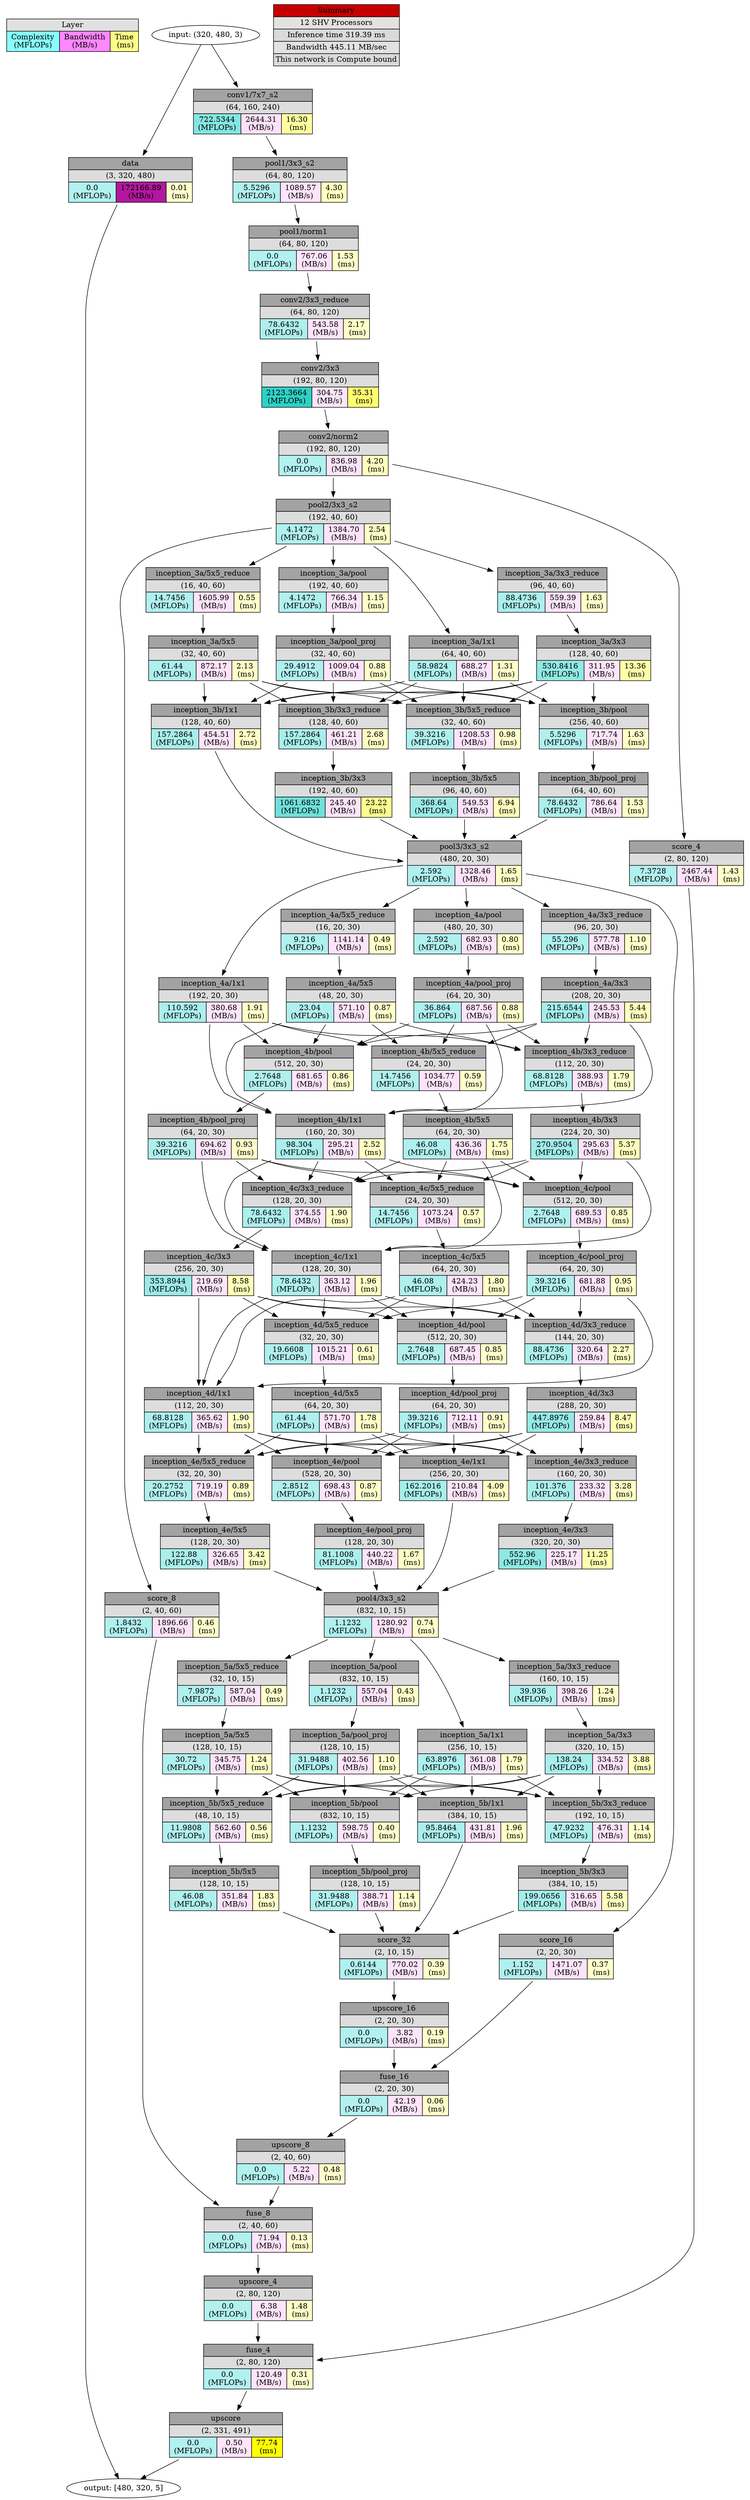 digraph output {
	Legend [label=<<TABLE BORDER="0" CELLBORDER="1" CELLSPACING="0" CELLPADDING="3">
<TR><TD  BGCOLOR = "#E0E0E0" COLSPAN="3">Layer</TD></TR>
<TR><TD BGCOLOR = "#88FFFF"> Complexity <br/> (MFLOPs) </TD>
<TD BGCOLOR = "#FF88FF"> Bandwidth <br/> (MB/s) </TD>
<TD BGCOLOR = "#FFFF88"> Time <br/> (ms)</TD></TR>
</TABLE>>
 shape=plaintext]
	Input [label="input: (320, 480, 3)"]
	data [label=<
<TABLE BORDER="0" CELLBORDER="1" CELLSPACING="0" CELLPADDING="3">
<TR>
    <TD  BGCOLOR = "#A3A3A3" COLSPAN="3">data</TD>
</TR>
<TR>
    <TD  BGCOLOR = "#DDDDDD" COLSPAN="3">(3, 320, 480)</TD>
</TR>
<TR>
    <TD BGCOLOR = "#B1F1EF"> 0.0 <br/> (MFLOPs) </TD>
    <TD BGCOLOR = "#B2189E"> 172166.89 <br/> (MB/s) </TD>
    <TD BGCOLOR = "#FFFFCB"> 0.01 <br/> (ms)</TD>
</TR>
</TABLE>>
 shape=plaintext]
	Input -> data
	"conv1/7x7_s2" [label=<
<TABLE BORDER="0" CELLBORDER="1" CELLSPACING="0" CELLPADDING="3">
<TR>
    <TD  BGCOLOR = "#A3A3A3" COLSPAN="3">conv1/7x7_s2</TD>
</TR>
<TR>
    <TD  BGCOLOR = "#DDDDDD" COLSPAN="3">(64, 160, 240)</TD>
</TR>
<TR>
    <TD BGCOLOR = "#84E6E1"> 722.5344 <br/> (MFLOPs) </TD>
    <TD BGCOLOR = "#FDE1FA"> 2644.31 <br/> (MB/s) </TD>
    <TD BGCOLOR = "#FFFFA1"> 16.30 <br/> (ms)</TD>
</TR>
</TABLE>>
 shape=plaintext]
	Input -> "conv1/7x7_s2"
	"pool1/3x3_s2" [label=<
<TABLE BORDER="0" CELLBORDER="1" CELLSPACING="0" CELLPADDING="3">
<TR>
    <TD  BGCOLOR = "#A3A3A3" COLSPAN="3">pool1/3x3_s2</TD>
</TR>
<TR>
    <TD  BGCOLOR = "#DDDDDD" COLSPAN="3">(64, 80, 120)</TD>
</TR>
<TR>
    <TD BGCOLOR = "#B0F0EE"> 5.5296 <br/> (MFLOPs) </TD>
    <TD BGCOLOR = "#FEE3FB"> 1089.57 <br/> (MB/s) </TD>
    <TD BGCOLOR = "#FFFFC0"> 4.30 <br/> (ms)</TD>
</TR>
</TABLE>>
 shape=plaintext]
	"conv1/7x7_s2" -> "pool1/3x3_s2"
	"pool1/norm1" [label=<
<TABLE BORDER="0" CELLBORDER="1" CELLSPACING="0" CELLPADDING="3">
<TR>
    <TD  BGCOLOR = "#A3A3A3" COLSPAN="3">pool1/norm1</TD>
</TR>
<TR>
    <TD  BGCOLOR = "#DDDDDD" COLSPAN="3">(64, 80, 120)</TD>
</TR>
<TR>
    <TD BGCOLOR = "#B1F1EF"> 0.0 <br/> (MFLOPs) </TD>
    <TD BGCOLOR = "#FEE4FB"> 767.06 <br/> (MB/s) </TD>
    <TD BGCOLOR = "#FFFFC7"> 1.53 <br/> (ms)</TD>
</TR>
</TABLE>>
 shape=plaintext]
	"pool1/3x3_s2" -> "pool1/norm1"
	"conv2/3x3_reduce" [label=<
<TABLE BORDER="0" CELLBORDER="1" CELLSPACING="0" CELLPADDING="3">
<TR>
    <TD  BGCOLOR = "#A3A3A3" COLSPAN="3">conv2/3x3_reduce</TD>
</TR>
<TR>
    <TD  BGCOLOR = "#DDDDDD" COLSPAN="3">(64, 80, 120)</TD>
</TR>
<TR>
    <TD BGCOLOR = "#ACEFED"> 78.6432 <br/> (MFLOPs) </TD>
    <TD BGCOLOR = "#FEE4FB"> 543.58 <br/> (MB/s) </TD>
    <TD BGCOLOR = "#FFFFC6"> 2.17 <br/> (ms)</TD>
</TR>
</TABLE>>
 shape=plaintext]
	"pool1/norm1" -> "conv2/3x3_reduce"
	"conv2/3x3" [label=<
<TABLE BORDER="0" CELLBORDER="1" CELLSPACING="0" CELLPADDING="3">
<TR>
    <TD  BGCOLOR = "#A3A3A3" COLSPAN="3">conv2/3x3</TD>
</TR>
<TR>
    <TD  BGCOLOR = "#DDDDDD" COLSPAN="3">(192, 80, 120)</TD>
</TR>
<TR>
    <TD BGCOLOR = "#2ED1C6"> 2123.3664 <br/> (MFLOPs) </TD>
    <TD BGCOLOR = "#FEE4FB"> 304.75 <br/> (MB/s) </TD>
    <TD BGCOLOR = "#FFFF6F"> 35.31 <br/> (ms)</TD>
</TR>
</TABLE>>
 shape=plaintext]
	"conv2/3x3_reduce" -> "conv2/3x3"
	"conv2/norm2" [label=<
<TABLE BORDER="0" CELLBORDER="1" CELLSPACING="0" CELLPADDING="3">
<TR>
    <TD  BGCOLOR = "#A3A3A3" COLSPAN="3">conv2/norm2</TD>
</TR>
<TR>
    <TD  BGCOLOR = "#DDDDDD" COLSPAN="3">(192, 80, 120)</TD>
</TR>
<TR>
    <TD BGCOLOR = "#B1F1EF"> 0.0 <br/> (MFLOPs) </TD>
    <TD BGCOLOR = "#FEE4FB"> 836.98 <br/> (MB/s) </TD>
    <TD BGCOLOR = "#FFFFC0"> 4.20 <br/> (ms)</TD>
</TR>
</TABLE>>
 shape=plaintext]
	"conv2/3x3" -> "conv2/norm2"
	"pool2/3x3_s2" [label=<
<TABLE BORDER="0" CELLBORDER="1" CELLSPACING="0" CELLPADDING="3">
<TR>
    <TD  BGCOLOR = "#A3A3A3" COLSPAN="3">pool2/3x3_s2</TD>
</TR>
<TR>
    <TD  BGCOLOR = "#DDDDDD" COLSPAN="3">(192, 40, 60)</TD>
</TR>
<TR>
    <TD BGCOLOR = "#B0F0EE"> 4.1472 <br/> (MFLOPs) </TD>
    <TD BGCOLOR = "#FEE3FB"> 1384.70 <br/> (MB/s) </TD>
    <TD BGCOLOR = "#FFFFC5"> 2.54 <br/> (ms)</TD>
</TR>
</TABLE>>
 shape=plaintext]
	"conv2/norm2" -> "pool2/3x3_s2"
	"inception_3a/1x1" [label=<
<TABLE BORDER="0" CELLBORDER="1" CELLSPACING="0" CELLPADDING="3">
<TR>
    <TD  BGCOLOR = "#A3A3A3" COLSPAN="3">inception_3a/1x1</TD>
</TR>
<TR>
    <TD  BGCOLOR = "#DDDDDD" COLSPAN="3">(64, 40, 60)</TD>
</TR>
<TR>
    <TD BGCOLOR = "#ADF0ED"> 58.9824 <br/> (MFLOPs) </TD>
    <TD BGCOLOR = "#FEE4FB"> 688.27 <br/> (MB/s) </TD>
    <TD BGCOLOR = "#FFFFC8"> 1.31 <br/> (ms)</TD>
</TR>
</TABLE>>
 shape=plaintext]
	"pool2/3x3_s2" -> "inception_3a/1x1"
	"inception_3a/3x3_reduce" [label=<
<TABLE BORDER="0" CELLBORDER="1" CELLSPACING="0" CELLPADDING="3">
<TR>
    <TD  BGCOLOR = "#A3A3A3" COLSPAN="3">inception_3a/3x3_reduce</TD>
</TR>
<TR>
    <TD  BGCOLOR = "#DDDDDD" COLSPAN="3">(96, 40, 60)</TD>
</TR>
<TR>
    <TD BGCOLOR = "#ABEFED"> 88.4736 <br/> (MFLOPs) </TD>
    <TD BGCOLOR = "#FEE4FB"> 559.39 <br/> (MB/s) </TD>
    <TD BGCOLOR = "#FFFFC7"> 1.63 <br/> (ms)</TD>
</TR>
</TABLE>>
 shape=plaintext]
	"pool2/3x3_s2" -> "inception_3a/3x3_reduce"
	"inception_3a/3x3" [label=<
<TABLE BORDER="0" CELLBORDER="1" CELLSPACING="0" CELLPADDING="3">
<TR>
    <TD  BGCOLOR = "#A3A3A3" COLSPAN="3">inception_3a/3x3</TD>
</TR>
<TR>
    <TD  BGCOLOR = "#DDDDDD" COLSPAN="3">(128, 40, 60)</TD>
</TR>
<TR>
    <TD BGCOLOR = "#90E9E4"> 530.8416 <br/> (MFLOPs) </TD>
    <TD BGCOLOR = "#FEE4FB"> 311.95 <br/> (MB/s) </TD>
    <TD BGCOLOR = "#FFFFA8"> 13.36 <br/> (ms)</TD>
</TR>
</TABLE>>
 shape=plaintext]
	"inception_3a/3x3_reduce" -> "inception_3a/3x3"
	"inception_3a/5x5_reduce" [label=<
<TABLE BORDER="0" CELLBORDER="1" CELLSPACING="0" CELLPADDING="3">
<TR>
    <TD  BGCOLOR = "#A3A3A3" COLSPAN="3">inception_3a/5x5_reduce</TD>
</TR>
<TR>
    <TD  BGCOLOR = "#DDDDDD" COLSPAN="3">(16, 40, 60)</TD>
</TR>
<TR>
    <TD BGCOLOR = "#B0F0EE"> 14.7456 <br/> (MFLOPs) </TD>
    <TD BGCOLOR = "#FEE3FB"> 1605.99 <br/> (MB/s) </TD>
    <TD BGCOLOR = "#FFFFCA"> 0.55 <br/> (ms)</TD>
</TR>
</TABLE>>
 shape=plaintext]
	"pool2/3x3_s2" -> "inception_3a/5x5_reduce"
	"inception_3a/5x5" [label=<
<TABLE BORDER="0" CELLBORDER="1" CELLSPACING="0" CELLPADDING="3">
<TR>
    <TD  BGCOLOR = "#A3A3A3" COLSPAN="3">inception_3a/5x5</TD>
</TR>
<TR>
    <TD  BGCOLOR = "#DDDDDD" COLSPAN="3">(32, 40, 60)</TD>
</TR>
<TR>
    <TD BGCOLOR = "#ADF0ED"> 61.44 <br/> (MFLOPs) </TD>
    <TD BGCOLOR = "#FEE3FB"> 872.17 <br/> (MB/s) </TD>
    <TD BGCOLOR = "#FFFFC6"> 2.13 <br/> (ms)</TD>
</TR>
</TABLE>>
 shape=plaintext]
	"inception_3a/5x5_reduce" -> "inception_3a/5x5"
	"inception_3a/pool" [label=<
<TABLE BORDER="0" CELLBORDER="1" CELLSPACING="0" CELLPADDING="3">
<TR>
    <TD  BGCOLOR = "#A3A3A3" COLSPAN="3">inception_3a/pool</TD>
</TR>
<TR>
    <TD  BGCOLOR = "#DDDDDD" COLSPAN="3">(192, 40, 60)</TD>
</TR>
<TR>
    <TD BGCOLOR = "#B0F0EE"> 4.1472 <br/> (MFLOPs) </TD>
    <TD BGCOLOR = "#FEE4FB"> 766.34 <br/> (MB/s) </TD>
    <TD BGCOLOR = "#FFFFC8"> 1.15 <br/> (ms)</TD>
</TR>
</TABLE>>
 shape=plaintext]
	"pool2/3x3_s2" -> "inception_3a/pool"
	"inception_3a/pool_proj" [label=<
<TABLE BORDER="0" CELLBORDER="1" CELLSPACING="0" CELLPADDING="3">
<TR>
    <TD  BGCOLOR = "#A3A3A3" COLSPAN="3">inception_3a/pool_proj</TD>
</TR>
<TR>
    <TD  BGCOLOR = "#DDDDDD" COLSPAN="3">(32, 40, 60)</TD>
</TR>
<TR>
    <TD BGCOLOR = "#AFF0EE"> 29.4912 <br/> (MFLOPs) </TD>
    <TD BGCOLOR = "#FEE3FB"> 1009.04 <br/> (MB/s) </TD>
    <TD BGCOLOR = "#FFFFC9"> 0.88 <br/> (ms)</TD>
</TR>
</TABLE>>
 shape=plaintext]
	"inception_3a/pool" -> "inception_3a/pool_proj"
	"inception_3b/1x1" [label=<
<TABLE BORDER="0" CELLBORDER="1" CELLSPACING="0" CELLPADDING="3">
<TR>
    <TD  BGCOLOR = "#A3A3A3" COLSPAN="3">inception_3b/1x1</TD>
</TR>
<TR>
    <TD  BGCOLOR = "#DDDDDD" COLSPAN="3">(128, 40, 60)</TD>
</TR>
<TR>
    <TD BGCOLOR = "#A7EEEB"> 157.2864 <br/> (MFLOPs) </TD>
    <TD BGCOLOR = "#FEE4FB"> 454.51 <br/> (MB/s) </TD>
    <TD BGCOLOR = "#FFFFC4"> 2.72 <br/> (ms)</TD>
</TR>
</TABLE>>
 shape=plaintext]
	"inception_3a/1x1" -> "inception_3b/1x1"
	"inception_3a/3x3" -> "inception_3b/1x1"
	"inception_3a/5x5" -> "inception_3b/1x1"
	"inception_3a/pool_proj" -> "inception_3b/1x1"
	"inception_3b/3x3_reduce" [label=<
<TABLE BORDER="0" CELLBORDER="1" CELLSPACING="0" CELLPADDING="3">
<TR>
    <TD  BGCOLOR = "#A3A3A3" COLSPAN="3">inception_3b/3x3_reduce</TD>
</TR>
<TR>
    <TD  BGCOLOR = "#DDDDDD" COLSPAN="3">(128, 40, 60)</TD>
</TR>
<TR>
    <TD BGCOLOR = "#A7EEEB"> 157.2864 <br/> (MFLOPs) </TD>
    <TD BGCOLOR = "#FEE4FB"> 461.21 <br/> (MB/s) </TD>
    <TD BGCOLOR = "#FFFFC4"> 2.68 <br/> (ms)</TD>
</TR>
</TABLE>>
 shape=plaintext]
	"inception_3a/1x1" -> "inception_3b/3x3_reduce"
	"inception_3a/3x3" -> "inception_3b/3x3_reduce"
	"inception_3a/5x5" -> "inception_3b/3x3_reduce"
	"inception_3a/pool_proj" -> "inception_3b/3x3_reduce"
	"inception_3b/3x3" [label=<
<TABLE BORDER="0" CELLBORDER="1" CELLSPACING="0" CELLPADDING="3">
<TR>
    <TD  BGCOLOR = "#A3A3A3" COLSPAN="3">inception_3b/3x3</TD>
</TR>
<TR>
    <TD  BGCOLOR = "#DDDDDD" COLSPAN="3">(192, 40, 60)</TD>
</TR>
<TR>
    <TD BGCOLOR = "#6FE1DA"> 1061.6832 <br/> (MFLOPs) </TD>
    <TD BGCOLOR = "#FEE4FB"> 245.40 <br/> (MB/s) </TD>
    <TD BGCOLOR = "#FFFF8F"> 23.22 <br/> (ms)</TD>
</TR>
</TABLE>>
 shape=plaintext]
	"inception_3b/3x3_reduce" -> "inception_3b/3x3"
	"inception_3b/5x5_reduce" [label=<
<TABLE BORDER="0" CELLBORDER="1" CELLSPACING="0" CELLPADDING="3">
<TR>
    <TD  BGCOLOR = "#A3A3A3" COLSPAN="3">inception_3b/5x5_reduce</TD>
</TR>
<TR>
    <TD  BGCOLOR = "#DDDDDD" COLSPAN="3">(32, 40, 60)</TD>
</TR>
<TR>
    <TD BGCOLOR = "#AEF0EE"> 39.3216 <br/> (MFLOPs) </TD>
    <TD BGCOLOR = "#FEE3FB"> 1208.53 <br/> (MB/s) </TD>
    <TD BGCOLOR = "#FFFFC9"> 0.98 <br/> (ms)</TD>
</TR>
</TABLE>>
 shape=plaintext]
	"inception_3a/1x1" -> "inception_3b/5x5_reduce"
	"inception_3a/3x3" -> "inception_3b/5x5_reduce"
	"inception_3a/5x5" -> "inception_3b/5x5_reduce"
	"inception_3a/pool_proj" -> "inception_3b/5x5_reduce"
	"inception_3b/5x5" [label=<
<TABLE BORDER="0" CELLBORDER="1" CELLSPACING="0" CELLPADDING="3">
<TR>
    <TD  BGCOLOR = "#A3A3A3" COLSPAN="3">inception_3b/5x5</TD>
</TR>
<TR>
    <TD  BGCOLOR = "#DDDDDD" COLSPAN="3">(96, 40, 60)</TD>
</TR>
<TR>
    <TD BGCOLOR = "#9AEBE7"> 368.64 <br/> (MFLOPs) </TD>
    <TD BGCOLOR = "#FEE4FB"> 549.53 <br/> (MB/s) </TD>
    <TD BGCOLOR = "#FFFFB9"> 6.94 <br/> (ms)</TD>
</TR>
</TABLE>>
 shape=plaintext]
	"inception_3b/5x5_reduce" -> "inception_3b/5x5"
	"inception_3b/pool" [label=<
<TABLE BORDER="0" CELLBORDER="1" CELLSPACING="0" CELLPADDING="3">
<TR>
    <TD  BGCOLOR = "#A3A3A3" COLSPAN="3">inception_3b/pool</TD>
</TR>
<TR>
    <TD  BGCOLOR = "#DDDDDD" COLSPAN="3">(256, 40, 60)</TD>
</TR>
<TR>
    <TD BGCOLOR = "#B0F0EE"> 5.5296 <br/> (MFLOPs) </TD>
    <TD BGCOLOR = "#FEE4FB"> 717.74 <br/> (MB/s) </TD>
    <TD BGCOLOR = "#FFFFC7"> 1.63 <br/> (ms)</TD>
</TR>
</TABLE>>
 shape=plaintext]
	"inception_3a/1x1" -> "inception_3b/pool"
	"inception_3a/3x3" -> "inception_3b/pool"
	"inception_3a/5x5" -> "inception_3b/pool"
	"inception_3a/pool_proj" -> "inception_3b/pool"
	"inception_3b/pool_proj" [label=<
<TABLE BORDER="0" CELLBORDER="1" CELLSPACING="0" CELLPADDING="3">
<TR>
    <TD  BGCOLOR = "#A3A3A3" COLSPAN="3">inception_3b/pool_proj</TD>
</TR>
<TR>
    <TD  BGCOLOR = "#DDDDDD" COLSPAN="3">(64, 40, 60)</TD>
</TR>
<TR>
    <TD BGCOLOR = "#ACEFED"> 78.6432 <br/> (MFLOPs) </TD>
    <TD BGCOLOR = "#FEE4FB"> 786.64 <br/> (MB/s) </TD>
    <TD BGCOLOR = "#FFFFC7"> 1.53 <br/> (ms)</TD>
</TR>
</TABLE>>
 shape=plaintext]
	"inception_3b/pool" -> "inception_3b/pool_proj"
	"pool3/3x3_s2" [label=<
<TABLE BORDER="0" CELLBORDER="1" CELLSPACING="0" CELLPADDING="3">
<TR>
    <TD  BGCOLOR = "#A3A3A3" COLSPAN="3">pool3/3x3_s2</TD>
</TR>
<TR>
    <TD  BGCOLOR = "#DDDDDD" COLSPAN="3">(480, 20, 30)</TD>
</TR>
<TR>
    <TD BGCOLOR = "#B0F0EE"> 2.592 <br/> (MFLOPs) </TD>
    <TD BGCOLOR = "#FEE3FB"> 1328.46 <br/> (MB/s) </TD>
    <TD BGCOLOR = "#FFFFC7"> 1.65 <br/> (ms)</TD>
</TR>
</TABLE>>
 shape=plaintext]
	"inception_3b/1x1" -> "pool3/3x3_s2"
	"inception_3b/3x3" -> "pool3/3x3_s2"
	"inception_3b/5x5" -> "pool3/3x3_s2"
	"inception_3b/pool_proj" -> "pool3/3x3_s2"
	"inception_4a/1x1" [label=<
<TABLE BORDER="0" CELLBORDER="1" CELLSPACING="0" CELLPADDING="3">
<TR>
    <TD  BGCOLOR = "#A3A3A3" COLSPAN="3">inception_4a/1x1</TD>
</TR>
<TR>
    <TD  BGCOLOR = "#DDDDDD" COLSPAN="3">(192, 20, 30)</TD>
</TR>
<TR>
    <TD BGCOLOR = "#AAEFEC"> 110.592 <br/> (MFLOPs) </TD>
    <TD BGCOLOR = "#FEE4FB"> 380.68 <br/> (MB/s) </TD>
    <TD BGCOLOR = "#FFFFC7"> 1.91 <br/> (ms)</TD>
</TR>
</TABLE>>
 shape=plaintext]
	"pool3/3x3_s2" -> "inception_4a/1x1"
	"inception_4a/3x3_reduce" [label=<
<TABLE BORDER="0" CELLBORDER="1" CELLSPACING="0" CELLPADDING="3">
<TR>
    <TD  BGCOLOR = "#A3A3A3" COLSPAN="3">inception_4a/3x3_reduce</TD>
</TR>
<TR>
    <TD  BGCOLOR = "#DDDDDD" COLSPAN="3">(96, 20, 30)</TD>
</TR>
<TR>
    <TD BGCOLOR = "#ADF0ED"> 55.296 <br/> (MFLOPs) </TD>
    <TD BGCOLOR = "#FEE4FB"> 577.78 <br/> (MB/s) </TD>
    <TD BGCOLOR = "#FFFFC9"> 1.10 <br/> (ms)</TD>
</TR>
</TABLE>>
 shape=plaintext]
	"pool3/3x3_s2" -> "inception_4a/3x3_reduce"
	"inception_4a/3x3" [label=<
<TABLE BORDER="0" CELLBORDER="1" CELLSPACING="0" CELLPADDING="3">
<TR>
    <TD  BGCOLOR = "#A3A3A3" COLSPAN="3">inception_4a/3x3</TD>
</TR>
<TR>
    <TD  BGCOLOR = "#DDDDDD" COLSPAN="3">(208, 20, 30)</TD>
</TR>
<TR>
    <TD BGCOLOR = "#A3EDEA"> 215.6544 <br/> (MFLOPs) </TD>
    <TD BGCOLOR = "#FEE4FB"> 245.53 <br/> (MB/s) </TD>
    <TD BGCOLOR = "#FFFFBD"> 5.44 <br/> (ms)</TD>
</TR>
</TABLE>>
 shape=plaintext]
	"inception_4a/3x3_reduce" -> "inception_4a/3x3"
	"inception_4a/5x5_reduce" [label=<
<TABLE BORDER="0" CELLBORDER="1" CELLSPACING="0" CELLPADDING="3">
<TR>
    <TD  BGCOLOR = "#A3A3A3" COLSPAN="3">inception_4a/5x5_reduce</TD>
</TR>
<TR>
    <TD  BGCOLOR = "#DDDDDD" COLSPAN="3">(16, 20, 30)</TD>
</TR>
<TR>
    <TD BGCOLOR = "#B0F0EE"> 9.216 <br/> (MFLOPs) </TD>
    <TD BGCOLOR = "#FEE3FB"> 1141.14 <br/> (MB/s) </TD>
    <TD BGCOLOR = "#FFFFCA"> 0.49 <br/> (ms)</TD>
</TR>
</TABLE>>
 shape=plaintext]
	"pool3/3x3_s2" -> "inception_4a/5x5_reduce"
	"inception_4a/5x5" [label=<
<TABLE BORDER="0" CELLBORDER="1" CELLSPACING="0" CELLPADDING="3">
<TR>
    <TD  BGCOLOR = "#A3A3A3" COLSPAN="3">inception_4a/5x5</TD>
</TR>
<TR>
    <TD  BGCOLOR = "#DDDDDD" COLSPAN="3">(48, 20, 30)</TD>
</TR>
<TR>
    <TD BGCOLOR = "#AFF0EE"> 23.04 <br/> (MFLOPs) </TD>
    <TD BGCOLOR = "#FEE4FB"> 571.10 <br/> (MB/s) </TD>
    <TD BGCOLOR = "#FFFFC9"> 0.87 <br/> (ms)</TD>
</TR>
</TABLE>>
 shape=plaintext]
	"inception_4a/5x5_reduce" -> "inception_4a/5x5"
	"inception_4a/pool" [label=<
<TABLE BORDER="0" CELLBORDER="1" CELLSPACING="0" CELLPADDING="3">
<TR>
    <TD  BGCOLOR = "#A3A3A3" COLSPAN="3">inception_4a/pool</TD>
</TR>
<TR>
    <TD  BGCOLOR = "#DDDDDD" COLSPAN="3">(480, 20, 30)</TD>
</TR>
<TR>
    <TD BGCOLOR = "#B0F0EE"> 2.592 <br/> (MFLOPs) </TD>
    <TD BGCOLOR = "#FEE4FB"> 682.93 <br/> (MB/s) </TD>
    <TD BGCOLOR = "#FFFFC9"> 0.80 <br/> (ms)</TD>
</TR>
</TABLE>>
 shape=plaintext]
	"pool3/3x3_s2" -> "inception_4a/pool"
	"inception_4a/pool_proj" [label=<
<TABLE BORDER="0" CELLBORDER="1" CELLSPACING="0" CELLPADDING="3">
<TR>
    <TD  BGCOLOR = "#A3A3A3" COLSPAN="3">inception_4a/pool_proj</TD>
</TR>
<TR>
    <TD  BGCOLOR = "#DDDDDD" COLSPAN="3">(64, 20, 30)</TD>
</TR>
<TR>
    <TD BGCOLOR = "#AEF0EE"> 36.864 <br/> (MFLOPs) </TD>
    <TD BGCOLOR = "#FEE4FB"> 687.56 <br/> (MB/s) </TD>
    <TD BGCOLOR = "#FFFFC9"> 0.88 <br/> (ms)</TD>
</TR>
</TABLE>>
 shape=plaintext]
	"inception_4a/pool" -> "inception_4a/pool_proj"
	"inception_4b/1x1" [label=<
<TABLE BORDER="0" CELLBORDER="1" CELLSPACING="0" CELLPADDING="3">
<TR>
    <TD  BGCOLOR = "#A3A3A3" COLSPAN="3">inception_4b/1x1</TD>
</TR>
<TR>
    <TD  BGCOLOR = "#DDDDDD" COLSPAN="3">(160, 20, 30)</TD>
</TR>
<TR>
    <TD BGCOLOR = "#AAEFED"> 98.304 <br/> (MFLOPs) </TD>
    <TD BGCOLOR = "#FEE4FB"> 295.21 <br/> (MB/s) </TD>
    <TD BGCOLOR = "#FFFFC5"> 2.52 <br/> (ms)</TD>
</TR>
</TABLE>>
 shape=plaintext]
	"inception_4a/1x1" -> "inception_4b/1x1"
	"inception_4a/3x3" -> "inception_4b/1x1"
	"inception_4a/5x5" -> "inception_4b/1x1"
	"inception_4a/pool_proj" -> "inception_4b/1x1"
	"inception_4b/3x3_reduce" [label=<
<TABLE BORDER="0" CELLBORDER="1" CELLSPACING="0" CELLPADDING="3">
<TR>
    <TD  BGCOLOR = "#A3A3A3" COLSPAN="3">inception_4b/3x3_reduce</TD>
</TR>
<TR>
    <TD  BGCOLOR = "#DDDDDD" COLSPAN="3">(112, 20, 30)</TD>
</TR>
<TR>
    <TD BGCOLOR = "#ACEFED"> 68.8128 <br/> (MFLOPs) </TD>
    <TD BGCOLOR = "#FEE4FB"> 388.93 <br/> (MB/s) </TD>
    <TD BGCOLOR = "#FFFFC7"> 1.79 <br/> (ms)</TD>
</TR>
</TABLE>>
 shape=plaintext]
	"inception_4a/1x1" -> "inception_4b/3x3_reduce"
	"inception_4a/3x3" -> "inception_4b/3x3_reduce"
	"inception_4a/5x5" -> "inception_4b/3x3_reduce"
	"inception_4a/pool_proj" -> "inception_4b/3x3_reduce"
	"inception_4b/3x3" [label=<
<TABLE BORDER="0" CELLBORDER="1" CELLSPACING="0" CELLPADDING="3">
<TR>
    <TD  BGCOLOR = "#A3A3A3" COLSPAN="3">inception_4b/3x3</TD>
</TR>
<TR>
    <TD  BGCOLOR = "#DDDDDD" COLSPAN="3">(224, 20, 30)</TD>
</TR>
<TR>
    <TD BGCOLOR = "#A0ECE9"> 270.9504 <br/> (MFLOPs) </TD>
    <TD BGCOLOR = "#FEE4FB"> 295.63 <br/> (MB/s) </TD>
    <TD BGCOLOR = "#FFFFBD"> 5.37 <br/> (ms)</TD>
</TR>
</TABLE>>
 shape=plaintext]
	"inception_4b/3x3_reduce" -> "inception_4b/3x3"
	"inception_4b/5x5_reduce" [label=<
<TABLE BORDER="0" CELLBORDER="1" CELLSPACING="0" CELLPADDING="3">
<TR>
    <TD  BGCOLOR = "#A3A3A3" COLSPAN="3">inception_4b/5x5_reduce</TD>
</TR>
<TR>
    <TD  BGCOLOR = "#DDDDDD" COLSPAN="3">(24, 20, 30)</TD>
</TR>
<TR>
    <TD BGCOLOR = "#B0F0EE"> 14.7456 <br/> (MFLOPs) </TD>
    <TD BGCOLOR = "#FEE3FB"> 1034.77 <br/> (MB/s) </TD>
    <TD BGCOLOR = "#FFFFCA"> 0.59 <br/> (ms)</TD>
</TR>
</TABLE>>
 shape=plaintext]
	"inception_4a/1x1" -> "inception_4b/5x5_reduce"
	"inception_4a/3x3" -> "inception_4b/5x5_reduce"
	"inception_4a/5x5" -> "inception_4b/5x5_reduce"
	"inception_4a/pool_proj" -> "inception_4b/5x5_reduce"
	"inception_4b/5x5" [label=<
<TABLE BORDER="0" CELLBORDER="1" CELLSPACING="0" CELLPADDING="3">
<TR>
    <TD  BGCOLOR = "#A3A3A3" COLSPAN="3">inception_4b/5x5</TD>
</TR>
<TR>
    <TD  BGCOLOR = "#DDDDDD" COLSPAN="3">(64, 20, 30)</TD>
</TR>
<TR>
    <TD BGCOLOR = "#AEF0EE"> 46.08 <br/> (MFLOPs) </TD>
    <TD BGCOLOR = "#FEE4FB"> 436.36 <br/> (MB/s) </TD>
    <TD BGCOLOR = "#FFFFC7"> 1.75 <br/> (ms)</TD>
</TR>
</TABLE>>
 shape=plaintext]
	"inception_4b/5x5_reduce" -> "inception_4b/5x5"
	"inception_4b/pool" [label=<
<TABLE BORDER="0" CELLBORDER="1" CELLSPACING="0" CELLPADDING="3">
<TR>
    <TD  BGCOLOR = "#A3A3A3" COLSPAN="3">inception_4b/pool</TD>
</TR>
<TR>
    <TD  BGCOLOR = "#DDDDDD" COLSPAN="3">(512, 20, 30)</TD>
</TR>
<TR>
    <TD BGCOLOR = "#B0F0EE"> 2.7648 <br/> (MFLOPs) </TD>
    <TD BGCOLOR = "#FEE4FB"> 681.65 <br/> (MB/s) </TD>
    <TD BGCOLOR = "#FFFFC9"> 0.86 <br/> (ms)</TD>
</TR>
</TABLE>>
 shape=plaintext]
	"inception_4a/1x1" -> "inception_4b/pool"
	"inception_4a/3x3" -> "inception_4b/pool"
	"inception_4a/5x5" -> "inception_4b/pool"
	"inception_4a/pool_proj" -> "inception_4b/pool"
	"inception_4b/pool_proj" [label=<
<TABLE BORDER="0" CELLBORDER="1" CELLSPACING="0" CELLPADDING="3">
<TR>
    <TD  BGCOLOR = "#A3A3A3" COLSPAN="3">inception_4b/pool_proj</TD>
</TR>
<TR>
    <TD  BGCOLOR = "#DDDDDD" COLSPAN="3">(64, 20, 30)</TD>
</TR>
<TR>
    <TD BGCOLOR = "#AEF0EE"> 39.3216 <br/> (MFLOPs) </TD>
    <TD BGCOLOR = "#FEE4FB"> 694.62 <br/> (MB/s) </TD>
    <TD BGCOLOR = "#FFFFC9"> 0.93 <br/> (ms)</TD>
</TR>
</TABLE>>
 shape=plaintext]
	"inception_4b/pool" -> "inception_4b/pool_proj"
	"inception_4c/1x1" [label=<
<TABLE BORDER="0" CELLBORDER="1" CELLSPACING="0" CELLPADDING="3">
<TR>
    <TD  BGCOLOR = "#A3A3A3" COLSPAN="3">inception_4c/1x1</TD>
</TR>
<TR>
    <TD  BGCOLOR = "#DDDDDD" COLSPAN="3">(128, 20, 30)</TD>
</TR>
<TR>
    <TD BGCOLOR = "#ACEFED"> 78.6432 <br/> (MFLOPs) </TD>
    <TD BGCOLOR = "#FEE4FB"> 363.12 <br/> (MB/s) </TD>
    <TD BGCOLOR = "#FFFFC6"> 1.96 <br/> (ms)</TD>
</TR>
</TABLE>>
 shape=plaintext]
	"inception_4b/1x1" -> "inception_4c/1x1"
	"inception_4b/3x3" -> "inception_4c/1x1"
	"inception_4b/5x5" -> "inception_4c/1x1"
	"inception_4b/pool_proj" -> "inception_4c/1x1"
	"inception_4c/3x3_reduce" [label=<
<TABLE BORDER="0" CELLBORDER="1" CELLSPACING="0" CELLPADDING="3">
<TR>
    <TD  BGCOLOR = "#A3A3A3" COLSPAN="3">inception_4c/3x3_reduce</TD>
</TR>
<TR>
    <TD  BGCOLOR = "#DDDDDD" COLSPAN="3">(128, 20, 30)</TD>
</TR>
<TR>
    <TD BGCOLOR = "#ACEFED"> 78.6432 <br/> (MFLOPs) </TD>
    <TD BGCOLOR = "#FEE4FB"> 374.55 <br/> (MB/s) </TD>
    <TD BGCOLOR = "#FFFFC7"> 1.90 <br/> (ms)</TD>
</TR>
</TABLE>>
 shape=plaintext]
	"inception_4b/1x1" -> "inception_4c/3x3_reduce"
	"inception_4b/3x3" -> "inception_4c/3x3_reduce"
	"inception_4b/5x5" -> "inception_4c/3x3_reduce"
	"inception_4b/pool_proj" -> "inception_4c/3x3_reduce"
	"inception_4c/3x3" [label=<
<TABLE BORDER="0" CELLBORDER="1" CELLSPACING="0" CELLPADDING="3">
<TR>
    <TD  BGCOLOR = "#A3A3A3" COLSPAN="3">inception_4c/3x3</TD>
</TR>
<TR>
    <TD  BGCOLOR = "#DDDDDD" COLSPAN="3">(256, 20, 30)</TD>
</TR>
<TR>
    <TD BGCOLOR = "#9BEBE8"> 353.8944 <br/> (MFLOPs) </TD>
    <TD BGCOLOR = "#FEE4FB"> 219.69 <br/> (MB/s) </TD>
    <TD BGCOLOR = "#FFFFB5"> 8.58 <br/> (ms)</TD>
</TR>
</TABLE>>
 shape=plaintext]
	"inception_4c/3x3_reduce" -> "inception_4c/3x3"
	"inception_4c/5x5_reduce" [label=<
<TABLE BORDER="0" CELLBORDER="1" CELLSPACING="0" CELLPADDING="3">
<TR>
    <TD  BGCOLOR = "#A3A3A3" COLSPAN="3">inception_4c/5x5_reduce</TD>
</TR>
<TR>
    <TD  BGCOLOR = "#DDDDDD" COLSPAN="3">(24, 20, 30)</TD>
</TR>
<TR>
    <TD BGCOLOR = "#B0F0EE"> 14.7456 <br/> (MFLOPs) </TD>
    <TD BGCOLOR = "#FEE3FB"> 1073.24 <br/> (MB/s) </TD>
    <TD BGCOLOR = "#FFFFCA"> 0.57 <br/> (ms)</TD>
</TR>
</TABLE>>
 shape=plaintext]
	"inception_4b/1x1" -> "inception_4c/5x5_reduce"
	"inception_4b/3x3" -> "inception_4c/5x5_reduce"
	"inception_4b/5x5" -> "inception_4c/5x5_reduce"
	"inception_4b/pool_proj" -> "inception_4c/5x5_reduce"
	"inception_4c/5x5" [label=<
<TABLE BORDER="0" CELLBORDER="1" CELLSPACING="0" CELLPADDING="3">
<TR>
    <TD  BGCOLOR = "#A3A3A3" COLSPAN="3">inception_4c/5x5</TD>
</TR>
<TR>
    <TD  BGCOLOR = "#DDDDDD" COLSPAN="3">(64, 20, 30)</TD>
</TR>
<TR>
    <TD BGCOLOR = "#AEF0EE"> 46.08 <br/> (MFLOPs) </TD>
    <TD BGCOLOR = "#FEE4FB"> 424.23 <br/> (MB/s) </TD>
    <TD BGCOLOR = "#FFFFC7"> 1.80 <br/> (ms)</TD>
</TR>
</TABLE>>
 shape=plaintext]
	"inception_4c/5x5_reduce" -> "inception_4c/5x5"
	"inception_4c/pool" [label=<
<TABLE BORDER="0" CELLBORDER="1" CELLSPACING="0" CELLPADDING="3">
<TR>
    <TD  BGCOLOR = "#A3A3A3" COLSPAN="3">inception_4c/pool</TD>
</TR>
<TR>
    <TD  BGCOLOR = "#DDDDDD" COLSPAN="3">(512, 20, 30)</TD>
</TR>
<TR>
    <TD BGCOLOR = "#B0F0EE"> 2.7648 <br/> (MFLOPs) </TD>
    <TD BGCOLOR = "#FEE4FB"> 689.53 <br/> (MB/s) </TD>
    <TD BGCOLOR = "#FFFFC9"> 0.85 <br/> (ms)</TD>
</TR>
</TABLE>>
 shape=plaintext]
	"inception_4b/1x1" -> "inception_4c/pool"
	"inception_4b/3x3" -> "inception_4c/pool"
	"inception_4b/5x5" -> "inception_4c/pool"
	"inception_4b/pool_proj" -> "inception_4c/pool"
	"inception_4c/pool_proj" [label=<
<TABLE BORDER="0" CELLBORDER="1" CELLSPACING="0" CELLPADDING="3">
<TR>
    <TD  BGCOLOR = "#A3A3A3" COLSPAN="3">inception_4c/pool_proj</TD>
</TR>
<TR>
    <TD  BGCOLOR = "#DDDDDD" COLSPAN="3">(64, 20, 30)</TD>
</TR>
<TR>
    <TD BGCOLOR = "#AEF0EE"> 39.3216 <br/> (MFLOPs) </TD>
    <TD BGCOLOR = "#FEE4FB"> 681.88 <br/> (MB/s) </TD>
    <TD BGCOLOR = "#FFFFC9"> 0.95 <br/> (ms)</TD>
</TR>
</TABLE>>
 shape=plaintext]
	"inception_4c/pool" -> "inception_4c/pool_proj"
	"inception_4d/1x1" [label=<
<TABLE BORDER="0" CELLBORDER="1" CELLSPACING="0" CELLPADDING="3">
<TR>
    <TD  BGCOLOR = "#A3A3A3" COLSPAN="3">inception_4d/1x1</TD>
</TR>
<TR>
    <TD  BGCOLOR = "#DDDDDD" COLSPAN="3">(112, 20, 30)</TD>
</TR>
<TR>
    <TD BGCOLOR = "#ACEFED"> 68.8128 <br/> (MFLOPs) </TD>
    <TD BGCOLOR = "#FEE4FB"> 365.62 <br/> (MB/s) </TD>
    <TD BGCOLOR = "#FFFFC7"> 1.90 <br/> (ms)</TD>
</TR>
</TABLE>>
 shape=plaintext]
	"inception_4c/1x1" -> "inception_4d/1x1"
	"inception_4c/3x3" -> "inception_4d/1x1"
	"inception_4c/5x5" -> "inception_4d/1x1"
	"inception_4c/pool_proj" -> "inception_4d/1x1"
	"inception_4d/3x3_reduce" [label=<
<TABLE BORDER="0" CELLBORDER="1" CELLSPACING="0" CELLPADDING="3">
<TR>
    <TD  BGCOLOR = "#A3A3A3" COLSPAN="3">inception_4d/3x3_reduce</TD>
</TR>
<TR>
    <TD  BGCOLOR = "#DDDDDD" COLSPAN="3">(144, 20, 30)</TD>
</TR>
<TR>
    <TD BGCOLOR = "#ABEFED"> 88.4736 <br/> (MFLOPs) </TD>
    <TD BGCOLOR = "#FEE4FB"> 320.64 <br/> (MB/s) </TD>
    <TD BGCOLOR = "#FFFFC6"> 2.27 <br/> (ms)</TD>
</TR>
</TABLE>>
 shape=plaintext]
	"inception_4c/1x1" -> "inception_4d/3x3_reduce"
	"inception_4c/3x3" -> "inception_4d/3x3_reduce"
	"inception_4c/5x5" -> "inception_4d/3x3_reduce"
	"inception_4c/pool_proj" -> "inception_4d/3x3_reduce"
	"inception_4d/3x3" [label=<
<TABLE BORDER="0" CELLBORDER="1" CELLSPACING="0" CELLPADDING="3">
<TR>
    <TD  BGCOLOR = "#A3A3A3" COLSPAN="3">inception_4d/3x3</TD>
</TR>
<TR>
    <TD  BGCOLOR = "#DDDDDD" COLSPAN="3">(288, 20, 30)</TD>
</TR>
<TR>
    <TD BGCOLOR = "#95EAE6"> 447.8976 <br/> (MFLOPs) </TD>
    <TD BGCOLOR = "#FEE4FB"> 259.84 <br/> (MB/s) </TD>
    <TD BGCOLOR = "#FFFFB5"> 8.47 <br/> (ms)</TD>
</TR>
</TABLE>>
 shape=plaintext]
	"inception_4d/3x3_reduce" -> "inception_4d/3x3"
	"inception_4d/5x5_reduce" [label=<
<TABLE BORDER="0" CELLBORDER="1" CELLSPACING="0" CELLPADDING="3">
<TR>
    <TD  BGCOLOR = "#A3A3A3" COLSPAN="3">inception_4d/5x5_reduce</TD>
</TR>
<TR>
    <TD  BGCOLOR = "#DDDDDD" COLSPAN="3">(32, 20, 30)</TD>
</TR>
<TR>
    <TD BGCOLOR = "#AFF0EE"> 19.6608 <br/> (MFLOPs) </TD>
    <TD BGCOLOR = "#FEE3FB"> 1015.21 <br/> (MB/s) </TD>
    <TD BGCOLOR = "#FFFFCA"> 0.61 <br/> (ms)</TD>
</TR>
</TABLE>>
 shape=plaintext]
	"inception_4c/1x1" -> "inception_4d/5x5_reduce"
	"inception_4c/3x3" -> "inception_4d/5x5_reduce"
	"inception_4c/5x5" -> "inception_4d/5x5_reduce"
	"inception_4c/pool_proj" -> "inception_4d/5x5_reduce"
	"inception_4d/5x5" [label=<
<TABLE BORDER="0" CELLBORDER="1" CELLSPACING="0" CELLPADDING="3">
<TR>
    <TD  BGCOLOR = "#A3A3A3" COLSPAN="3">inception_4d/5x5</TD>
</TR>
<TR>
    <TD  BGCOLOR = "#DDDDDD" COLSPAN="3">(64, 20, 30)</TD>
</TR>
<TR>
    <TD BGCOLOR = "#ADF0ED"> 61.44 <br/> (MFLOPs) </TD>
    <TD BGCOLOR = "#FEE4FB"> 571.70 <br/> (MB/s) </TD>
    <TD BGCOLOR = "#FFFFC7"> 1.78 <br/> (ms)</TD>
</TR>
</TABLE>>
 shape=plaintext]
	"inception_4d/5x5_reduce" -> "inception_4d/5x5"
	"inception_4d/pool" [label=<
<TABLE BORDER="0" CELLBORDER="1" CELLSPACING="0" CELLPADDING="3">
<TR>
    <TD  BGCOLOR = "#A3A3A3" COLSPAN="3">inception_4d/pool</TD>
</TR>
<TR>
    <TD  BGCOLOR = "#DDDDDD" COLSPAN="3">(512, 20, 30)</TD>
</TR>
<TR>
    <TD BGCOLOR = "#B0F0EE"> 2.7648 <br/> (MFLOPs) </TD>
    <TD BGCOLOR = "#FEE4FB"> 687.45 <br/> (MB/s) </TD>
    <TD BGCOLOR = "#FFFFC9"> 0.85 <br/> (ms)</TD>
</TR>
</TABLE>>
 shape=plaintext]
	"inception_4c/1x1" -> "inception_4d/pool"
	"inception_4c/3x3" -> "inception_4d/pool"
	"inception_4c/5x5" -> "inception_4d/pool"
	"inception_4c/pool_proj" -> "inception_4d/pool"
	"inception_4d/pool_proj" [label=<
<TABLE BORDER="0" CELLBORDER="1" CELLSPACING="0" CELLPADDING="3">
<TR>
    <TD  BGCOLOR = "#A3A3A3" COLSPAN="3">inception_4d/pool_proj</TD>
</TR>
<TR>
    <TD  BGCOLOR = "#DDDDDD" COLSPAN="3">(64, 20, 30)</TD>
</TR>
<TR>
    <TD BGCOLOR = "#AEF0EE"> 39.3216 <br/> (MFLOPs) </TD>
    <TD BGCOLOR = "#FEE4FB"> 712.11 <br/> (MB/s) </TD>
    <TD BGCOLOR = "#FFFFC9"> 0.91 <br/> (ms)</TD>
</TR>
</TABLE>>
 shape=plaintext]
	"inception_4d/pool" -> "inception_4d/pool_proj"
	"inception_4e/1x1" [label=<
<TABLE BORDER="0" CELLBORDER="1" CELLSPACING="0" CELLPADDING="3">
<TR>
    <TD  BGCOLOR = "#A3A3A3" COLSPAN="3">inception_4e/1x1</TD>
</TR>
<TR>
    <TD  BGCOLOR = "#DDDDDD" COLSPAN="3">(256, 20, 30)</TD>
</TR>
<TR>
    <TD BGCOLOR = "#A6EEEB"> 162.2016 <br/> (MFLOPs) </TD>
    <TD BGCOLOR = "#FEE4FB"> 210.84 <br/> (MB/s) </TD>
    <TD BGCOLOR = "#FFFFC1"> 4.09 <br/> (ms)</TD>
</TR>
</TABLE>>
 shape=plaintext]
	"inception_4d/1x1" -> "inception_4e/1x1"
	"inception_4d/3x3" -> "inception_4e/1x1"
	"inception_4d/5x5" -> "inception_4e/1x1"
	"inception_4d/pool_proj" -> "inception_4e/1x1"
	"inception_4e/3x3_reduce" [label=<
<TABLE BORDER="0" CELLBORDER="1" CELLSPACING="0" CELLPADDING="3">
<TR>
    <TD  BGCOLOR = "#A3A3A3" COLSPAN="3">inception_4e/3x3_reduce</TD>
</TR>
<TR>
    <TD  BGCOLOR = "#DDDDDD" COLSPAN="3">(160, 20, 30)</TD>
</TR>
<TR>
    <TD BGCOLOR = "#AAEFED"> 101.376 <br/> (MFLOPs) </TD>
    <TD BGCOLOR = "#FEE4FB"> 233.32 <br/> (MB/s) </TD>
    <TD BGCOLOR = "#FFFFC3"> 3.28 <br/> (ms)</TD>
</TR>
</TABLE>>
 shape=plaintext]
	"inception_4d/1x1" -> "inception_4e/3x3_reduce"
	"inception_4d/3x3" -> "inception_4e/3x3_reduce"
	"inception_4d/5x5" -> "inception_4e/3x3_reduce"
	"inception_4d/pool_proj" -> "inception_4e/3x3_reduce"
	"inception_4e/3x3" [label=<
<TABLE BORDER="0" CELLBORDER="1" CELLSPACING="0" CELLPADDING="3">
<TR>
    <TD  BGCOLOR = "#A3A3A3" COLSPAN="3">inception_4e/3x3</TD>
</TR>
<TR>
    <TD  BGCOLOR = "#DDDDDD" COLSPAN="3">(320, 20, 30)</TD>
</TR>
<TR>
    <TD BGCOLOR = "#8EE8E4"> 552.96 <br/> (MFLOPs) </TD>
    <TD BGCOLOR = "#FEE4FB"> 225.17 <br/> (MB/s) </TD>
    <TD BGCOLOR = "#FFFFAE"> 11.25 <br/> (ms)</TD>
</TR>
</TABLE>>
 shape=plaintext]
	"inception_4e/3x3_reduce" -> "inception_4e/3x3"
	"inception_4e/5x5_reduce" [label=<
<TABLE BORDER="0" CELLBORDER="1" CELLSPACING="0" CELLPADDING="3">
<TR>
    <TD  BGCOLOR = "#A3A3A3" COLSPAN="3">inception_4e/5x5_reduce</TD>
</TR>
<TR>
    <TD  BGCOLOR = "#DDDDDD" COLSPAN="3">(32, 20, 30)</TD>
</TR>
<TR>
    <TD BGCOLOR = "#AFF0EE"> 20.2752 <br/> (MFLOPs) </TD>
    <TD BGCOLOR = "#FEE4FB"> 719.19 <br/> (MB/s) </TD>
    <TD BGCOLOR = "#FFFFC9"> 0.89 <br/> (ms)</TD>
</TR>
</TABLE>>
 shape=plaintext]
	"inception_4d/1x1" -> "inception_4e/5x5_reduce"
	"inception_4d/3x3" -> "inception_4e/5x5_reduce"
	"inception_4d/5x5" -> "inception_4e/5x5_reduce"
	"inception_4d/pool_proj" -> "inception_4e/5x5_reduce"
	"inception_4e/5x5" [label=<
<TABLE BORDER="0" CELLBORDER="1" CELLSPACING="0" CELLPADDING="3">
<TR>
    <TD  BGCOLOR = "#A3A3A3" COLSPAN="3">inception_4e/5x5</TD>
</TR>
<TR>
    <TD  BGCOLOR = "#DDDDDD" COLSPAN="3">(128, 20, 30)</TD>
</TR>
<TR>
    <TD BGCOLOR = "#A9EFEC"> 122.88 <br/> (MFLOPs) </TD>
    <TD BGCOLOR = "#FEE4FB"> 326.65 <br/> (MB/s) </TD>
    <TD BGCOLOR = "#FFFFC3"> 3.42 <br/> (ms)</TD>
</TR>
</TABLE>>
 shape=plaintext]
	"inception_4e/5x5_reduce" -> "inception_4e/5x5"
	"inception_4e/pool" [label=<
<TABLE BORDER="0" CELLBORDER="1" CELLSPACING="0" CELLPADDING="3">
<TR>
    <TD  BGCOLOR = "#A3A3A3" COLSPAN="3">inception_4e/pool</TD>
</TR>
<TR>
    <TD  BGCOLOR = "#DDDDDD" COLSPAN="3">(528, 20, 30)</TD>
</TR>
<TR>
    <TD BGCOLOR = "#B0F0EE"> 2.8512 <br/> (MFLOPs) </TD>
    <TD BGCOLOR = "#FEE4FB"> 698.43 <br/> (MB/s) </TD>
    <TD BGCOLOR = "#FFFFC9"> 0.87 <br/> (ms)</TD>
</TR>
</TABLE>>
 shape=plaintext]
	"inception_4d/1x1" -> "inception_4e/pool"
	"inception_4d/3x3" -> "inception_4e/pool"
	"inception_4d/5x5" -> "inception_4e/pool"
	"inception_4d/pool_proj" -> "inception_4e/pool"
	"inception_4e/pool_proj" [label=<
<TABLE BORDER="0" CELLBORDER="1" CELLSPACING="0" CELLPADDING="3">
<TR>
    <TD  BGCOLOR = "#A3A3A3" COLSPAN="3">inception_4e/pool_proj</TD>
</TR>
<TR>
    <TD  BGCOLOR = "#DDDDDD" COLSPAN="3">(128, 20, 30)</TD>
</TR>
<TR>
    <TD BGCOLOR = "#ABEFED"> 81.1008 <br/> (MFLOPs) </TD>
    <TD BGCOLOR = "#FEE4FB"> 440.22 <br/> (MB/s) </TD>
    <TD BGCOLOR = "#FFFFC7"> 1.67 <br/> (ms)</TD>
</TR>
</TABLE>>
 shape=plaintext]
	"inception_4e/pool" -> "inception_4e/pool_proj"
	"pool4/3x3_s2" [label=<
<TABLE BORDER="0" CELLBORDER="1" CELLSPACING="0" CELLPADDING="3">
<TR>
    <TD  BGCOLOR = "#A3A3A3" COLSPAN="3">pool4/3x3_s2</TD>
</TR>
<TR>
    <TD  BGCOLOR = "#DDDDDD" COLSPAN="3">(832, 10, 15)</TD>
</TR>
<TR>
    <TD BGCOLOR = "#B0F0EE"> 1.1232 <br/> (MFLOPs) </TD>
    <TD BGCOLOR = "#FEE3FB"> 1280.92 <br/> (MB/s) </TD>
    <TD BGCOLOR = "#FFFFCA"> 0.74 <br/> (ms)</TD>
</TR>
</TABLE>>
 shape=plaintext]
	"inception_4e/1x1" -> "pool4/3x3_s2"
	"inception_4e/3x3" -> "pool4/3x3_s2"
	"inception_4e/5x5" -> "pool4/3x3_s2"
	"inception_4e/pool_proj" -> "pool4/3x3_s2"
	"inception_5a/1x1" [label=<
<TABLE BORDER="0" CELLBORDER="1" CELLSPACING="0" CELLPADDING="3">
<TR>
    <TD  BGCOLOR = "#A3A3A3" COLSPAN="3">inception_5a/1x1</TD>
</TR>
<TR>
    <TD  BGCOLOR = "#DDDDDD" COLSPAN="3">(256, 10, 15)</TD>
</TR>
<TR>
    <TD BGCOLOR = "#ADF0ED"> 63.8976 <br/> (MFLOPs) </TD>
    <TD BGCOLOR = "#FEE4FB"> 361.08 <br/> (MB/s) </TD>
    <TD BGCOLOR = "#FFFFC7"> 1.79 <br/> (ms)</TD>
</TR>
</TABLE>>
 shape=plaintext]
	"pool4/3x3_s2" -> "inception_5a/1x1"
	"inception_5a/3x3_reduce" [label=<
<TABLE BORDER="0" CELLBORDER="1" CELLSPACING="0" CELLPADDING="3">
<TR>
    <TD  BGCOLOR = "#A3A3A3" COLSPAN="3">inception_5a/3x3_reduce</TD>
</TR>
<TR>
    <TD  BGCOLOR = "#DDDDDD" COLSPAN="3">(160, 10, 15)</TD>
</TR>
<TR>
    <TD BGCOLOR = "#AEF0EE"> 39.936 <br/> (MFLOPs) </TD>
    <TD BGCOLOR = "#FEE4FB"> 398.26 <br/> (MB/s) </TD>
    <TD BGCOLOR = "#FFFFC8"> 1.24 <br/> (ms)</TD>
</TR>
</TABLE>>
 shape=plaintext]
	"pool4/3x3_s2" -> "inception_5a/3x3_reduce"
	"inception_5a/3x3" [label=<
<TABLE BORDER="0" CELLBORDER="1" CELLSPACING="0" CELLPADDING="3">
<TR>
    <TD  BGCOLOR = "#A3A3A3" COLSPAN="3">inception_5a/3x3</TD>
</TR>
<TR>
    <TD  BGCOLOR = "#DDDDDD" COLSPAN="3">(320, 10, 15)</TD>
</TR>
<TR>
    <TD BGCOLOR = "#A8EEEC"> 138.24 <br/> (MFLOPs) </TD>
    <TD BGCOLOR = "#FEE4FB"> 334.52 <br/> (MB/s) </TD>
    <TD BGCOLOR = "#FFFFC1"> 3.88 <br/> (ms)</TD>
</TR>
</TABLE>>
 shape=plaintext]
	"inception_5a/3x3_reduce" -> "inception_5a/3x3"
	"inception_5a/5x5_reduce" [label=<
<TABLE BORDER="0" CELLBORDER="1" CELLSPACING="0" CELLPADDING="3">
<TR>
    <TD  BGCOLOR = "#A3A3A3" COLSPAN="3">inception_5a/5x5_reduce</TD>
</TR>
<TR>
    <TD  BGCOLOR = "#DDDDDD" COLSPAN="3">(32, 10, 15)</TD>
</TR>
<TR>
    <TD BGCOLOR = "#B0F0EE"> 7.9872 <br/> (MFLOPs) </TD>
    <TD BGCOLOR = "#FEE4FB"> 587.04 <br/> (MB/s) </TD>
    <TD BGCOLOR = "#FFFFCA"> 0.49 <br/> (ms)</TD>
</TR>
</TABLE>>
 shape=plaintext]
	"pool4/3x3_s2" -> "inception_5a/5x5_reduce"
	"inception_5a/5x5" [label=<
<TABLE BORDER="0" CELLBORDER="1" CELLSPACING="0" CELLPADDING="3">
<TR>
    <TD  BGCOLOR = "#A3A3A3" COLSPAN="3">inception_5a/5x5</TD>
</TR>
<TR>
    <TD  BGCOLOR = "#DDDDDD" COLSPAN="3">(128, 10, 15)</TD>
</TR>
<TR>
    <TD BGCOLOR = "#AFF0EE"> 30.72 <br/> (MFLOPs) </TD>
    <TD BGCOLOR = "#FEE4FB"> 345.75 <br/> (MB/s) </TD>
    <TD BGCOLOR = "#FFFFC8"> 1.24 <br/> (ms)</TD>
</TR>
</TABLE>>
 shape=plaintext]
	"inception_5a/5x5_reduce" -> "inception_5a/5x5"
	"inception_5a/pool" [label=<
<TABLE BORDER="0" CELLBORDER="1" CELLSPACING="0" CELLPADDING="3">
<TR>
    <TD  BGCOLOR = "#A3A3A3" COLSPAN="3">inception_5a/pool</TD>
</TR>
<TR>
    <TD  BGCOLOR = "#DDDDDD" COLSPAN="3">(832, 10, 15)</TD>
</TR>
<TR>
    <TD BGCOLOR = "#B0F0EE"> 1.1232 <br/> (MFLOPs) </TD>
    <TD BGCOLOR = "#FEE4FB"> 557.04 <br/> (MB/s) </TD>
    <TD BGCOLOR = "#FFFFCA"> 0.43 <br/> (ms)</TD>
</TR>
</TABLE>>
 shape=plaintext]
	"pool4/3x3_s2" -> "inception_5a/pool"
	"inception_5a/pool_proj" [label=<
<TABLE BORDER="0" CELLBORDER="1" CELLSPACING="0" CELLPADDING="3">
<TR>
    <TD  BGCOLOR = "#A3A3A3" COLSPAN="3">inception_5a/pool_proj</TD>
</TR>
<TR>
    <TD  BGCOLOR = "#DDDDDD" COLSPAN="3">(128, 10, 15)</TD>
</TR>
<TR>
    <TD BGCOLOR = "#AFF0EE"> 31.9488 <br/> (MFLOPs) </TD>
    <TD BGCOLOR = "#FEE4FB"> 402.56 <br/> (MB/s) </TD>
    <TD BGCOLOR = "#FFFFC9"> 1.10 <br/> (ms)</TD>
</TR>
</TABLE>>
 shape=plaintext]
	"inception_5a/pool" -> "inception_5a/pool_proj"
	"inception_5b/1x1" [label=<
<TABLE BORDER="0" CELLBORDER="1" CELLSPACING="0" CELLPADDING="3">
<TR>
    <TD  BGCOLOR = "#A3A3A3" COLSPAN="3">inception_5b/1x1</TD>
</TR>
<TR>
    <TD  BGCOLOR = "#DDDDDD" COLSPAN="3">(384, 10, 15)</TD>
</TR>
<TR>
    <TD BGCOLOR = "#ABEFED"> 95.8464 <br/> (MFLOPs) </TD>
    <TD BGCOLOR = "#FEE4FB"> 431.81 <br/> (MB/s) </TD>
    <TD BGCOLOR = "#FFFFC6"> 1.96 <br/> (ms)</TD>
</TR>
</TABLE>>
 shape=plaintext]
	"inception_5a/1x1" -> "inception_5b/1x1"
	"inception_5a/3x3" -> "inception_5b/1x1"
	"inception_5a/5x5" -> "inception_5b/1x1"
	"inception_5a/pool_proj" -> "inception_5b/1x1"
	"inception_5b/3x3_reduce" [label=<
<TABLE BORDER="0" CELLBORDER="1" CELLSPACING="0" CELLPADDING="3">
<TR>
    <TD  BGCOLOR = "#A3A3A3" COLSPAN="3">inception_5b/3x3_reduce</TD>
</TR>
<TR>
    <TD  BGCOLOR = "#DDDDDD" COLSPAN="3">(192, 10, 15)</TD>
</TR>
<TR>
    <TD BGCOLOR = "#AEF0EE"> 47.9232 <br/> (MFLOPs) </TD>
    <TD BGCOLOR = "#FEE4FB"> 476.31 <br/> (MB/s) </TD>
    <TD BGCOLOR = "#FFFFC9"> 1.14 <br/> (ms)</TD>
</TR>
</TABLE>>
 shape=plaintext]
	"inception_5a/1x1" -> "inception_5b/3x3_reduce"
	"inception_5a/3x3" -> "inception_5b/3x3_reduce"
	"inception_5a/5x5" -> "inception_5b/3x3_reduce"
	"inception_5a/pool_proj" -> "inception_5b/3x3_reduce"
	"inception_5b/3x3" [label=<
<TABLE BORDER="0" CELLBORDER="1" CELLSPACING="0" CELLPADDING="3">
<TR>
    <TD  BGCOLOR = "#A3A3A3" COLSPAN="3">inception_5b/3x3</TD>
</TR>
<TR>
    <TD  BGCOLOR = "#DDDDDD" COLSPAN="3">(384, 10, 15)</TD>
</TR>
<TR>
    <TD BGCOLOR = "#A4EEEB"> 199.0656 <br/> (MFLOPs) </TD>
    <TD BGCOLOR = "#FEE4FB"> 316.65 <br/> (MB/s) </TD>
    <TD BGCOLOR = "#FFFFBD"> 5.58 <br/> (ms)</TD>
</TR>
</TABLE>>
 shape=plaintext]
	"inception_5b/3x3_reduce" -> "inception_5b/3x3"
	"inception_5b/5x5_reduce" [label=<
<TABLE BORDER="0" CELLBORDER="1" CELLSPACING="0" CELLPADDING="3">
<TR>
    <TD  BGCOLOR = "#A3A3A3" COLSPAN="3">inception_5b/5x5_reduce</TD>
</TR>
<TR>
    <TD  BGCOLOR = "#DDDDDD" COLSPAN="3">(48, 10, 15)</TD>
</TR>
<TR>
    <TD BGCOLOR = "#B0F0EE"> 11.9808 <br/> (MFLOPs) </TD>
    <TD BGCOLOR = "#FEE4FB"> 562.60 <br/> (MB/s) </TD>
    <TD BGCOLOR = "#FFFFCA"> 0.56 <br/> (ms)</TD>
</TR>
</TABLE>>
 shape=plaintext]
	"inception_5a/1x1" -> "inception_5b/5x5_reduce"
	"inception_5a/3x3" -> "inception_5b/5x5_reduce"
	"inception_5a/5x5" -> "inception_5b/5x5_reduce"
	"inception_5a/pool_proj" -> "inception_5b/5x5_reduce"
	"inception_5b/5x5" [label=<
<TABLE BORDER="0" CELLBORDER="1" CELLSPACING="0" CELLPADDING="3">
<TR>
    <TD  BGCOLOR = "#A3A3A3" COLSPAN="3">inception_5b/5x5</TD>
</TR>
<TR>
    <TD  BGCOLOR = "#DDDDDD" COLSPAN="3">(128, 10, 15)</TD>
</TR>
<TR>
    <TD BGCOLOR = "#AEF0EE"> 46.08 <br/> (MFLOPs) </TD>
    <TD BGCOLOR = "#FEE4FB"> 351.84 <br/> (MB/s) </TD>
    <TD BGCOLOR = "#FFFFC7"> 1.83 <br/> (ms)</TD>
</TR>
</TABLE>>
 shape=plaintext]
	"inception_5b/5x5_reduce" -> "inception_5b/5x5"
	"inception_5b/pool" [label=<
<TABLE BORDER="0" CELLBORDER="1" CELLSPACING="0" CELLPADDING="3">
<TR>
    <TD  BGCOLOR = "#A3A3A3" COLSPAN="3">inception_5b/pool</TD>
</TR>
<TR>
    <TD  BGCOLOR = "#DDDDDD" COLSPAN="3">(832, 10, 15)</TD>
</TR>
<TR>
    <TD BGCOLOR = "#B0F0EE"> 1.1232 <br/> (MFLOPs) </TD>
    <TD BGCOLOR = "#FEE4FB"> 598.75 <br/> (MB/s) </TD>
    <TD BGCOLOR = "#FFFFCA"> 0.40 <br/> (ms)</TD>
</TR>
</TABLE>>
 shape=plaintext]
	"inception_5a/1x1" -> "inception_5b/pool"
	"inception_5a/3x3" -> "inception_5b/pool"
	"inception_5a/5x5" -> "inception_5b/pool"
	"inception_5a/pool_proj" -> "inception_5b/pool"
	"inception_5b/pool_proj" [label=<
<TABLE BORDER="0" CELLBORDER="1" CELLSPACING="0" CELLPADDING="3">
<TR>
    <TD  BGCOLOR = "#A3A3A3" COLSPAN="3">inception_5b/pool_proj</TD>
</TR>
<TR>
    <TD  BGCOLOR = "#DDDDDD" COLSPAN="3">(128, 10, 15)</TD>
</TR>
<TR>
    <TD BGCOLOR = "#AFF0EE"> 31.9488 <br/> (MFLOPs) </TD>
    <TD BGCOLOR = "#FEE4FB"> 388.71 <br/> (MB/s) </TD>
    <TD BGCOLOR = "#FFFFC9"> 1.14 <br/> (ms)</TD>
</TR>
</TABLE>>
 shape=plaintext]
	"inception_5b/pool" -> "inception_5b/pool_proj"
	score_32 [label=<
<TABLE BORDER="0" CELLBORDER="1" CELLSPACING="0" CELLPADDING="3">
<TR>
    <TD  BGCOLOR = "#A3A3A3" COLSPAN="3">score_32</TD>
</TR>
<TR>
    <TD  BGCOLOR = "#DDDDDD" COLSPAN="3">(2, 10, 15)</TD>
</TR>
<TR>
    <TD BGCOLOR = "#B0F0EE"> 0.6144 <br/> (MFLOPs) </TD>
    <TD BGCOLOR = "#FEE4FB"> 770.02 <br/> (MB/s) </TD>
    <TD BGCOLOR = "#FFFFCA"> 0.39 <br/> (ms)</TD>
</TR>
</TABLE>>
 shape=plaintext]
	"inception_5b/1x1" -> score_32
	"inception_5b/3x3" -> score_32
	"inception_5b/5x5" -> score_32
	"inception_5b/pool_proj" -> score_32
	upscore_16 [label=<
<TABLE BORDER="0" CELLBORDER="1" CELLSPACING="0" CELLPADDING="3">
<TR>
    <TD  BGCOLOR = "#A3A3A3" COLSPAN="3">upscore_16</TD>
</TR>
<TR>
    <TD  BGCOLOR = "#DDDDDD" COLSPAN="3">(2, 20, 30)</TD>
</TR>
<TR>
    <TD BGCOLOR = "#B1F1EF"> 0.0 <br/> (MFLOPs) </TD>
    <TD BGCOLOR = "#FEE4FB"> 3.82 <br/> (MB/s) </TD>
    <TD BGCOLOR = "#FFFFCB"> 0.19 <br/> (ms)</TD>
</TR>
</TABLE>>
 shape=plaintext]
	score_32 -> upscore_16
	score_16 [label=<
<TABLE BORDER="0" CELLBORDER="1" CELLSPACING="0" CELLPADDING="3">
<TR>
    <TD  BGCOLOR = "#A3A3A3" COLSPAN="3">score_16</TD>
</TR>
<TR>
    <TD  BGCOLOR = "#DDDDDD" COLSPAN="3">(2, 20, 30)</TD>
</TR>
<TR>
    <TD BGCOLOR = "#B0F0EE"> 1.152 <br/> (MFLOPs) </TD>
    <TD BGCOLOR = "#FEE3FB"> 1471.07 <br/> (MB/s) </TD>
    <TD BGCOLOR = "#FFFFCB"> 0.37 <br/> (ms)</TD>
</TR>
</TABLE>>
 shape=plaintext]
	"pool3/3x3_s2" -> score_16
	fuse_16 [label=<
<TABLE BORDER="0" CELLBORDER="1" CELLSPACING="0" CELLPADDING="3">
<TR>
    <TD  BGCOLOR = "#A3A3A3" COLSPAN="3">fuse_16</TD>
</TR>
<TR>
    <TD  BGCOLOR = "#DDDDDD" COLSPAN="3">(2, 20, 30)</TD>
</TR>
<TR>
    <TD BGCOLOR = "#B1F1EF"> 0.0 <br/> (MFLOPs) </TD>
    <TD BGCOLOR = "#FEE4FB"> 42.19 <br/> (MB/s) </TD>
    <TD BGCOLOR = "#FFFFCB"> 0.06 <br/> (ms)</TD>
</TR>
</TABLE>>
 shape=plaintext]
	upscore_16 -> fuse_16
	score_16 -> fuse_16
	upscore_8 [label=<
<TABLE BORDER="0" CELLBORDER="1" CELLSPACING="0" CELLPADDING="3">
<TR>
    <TD  BGCOLOR = "#A3A3A3" COLSPAN="3">upscore_8</TD>
</TR>
<TR>
    <TD  BGCOLOR = "#DDDDDD" COLSPAN="3">(2, 40, 60)</TD>
</TR>
<TR>
    <TD BGCOLOR = "#B1F1EF"> 0.0 <br/> (MFLOPs) </TD>
    <TD BGCOLOR = "#FEE4FB"> 5.22 <br/> (MB/s) </TD>
    <TD BGCOLOR = "#FFFFCA"> 0.48 <br/> (ms)</TD>
</TR>
</TABLE>>
 shape=plaintext]
	fuse_16 -> upscore_8
	score_8 [label=<
<TABLE BORDER="0" CELLBORDER="1" CELLSPACING="0" CELLPADDING="3">
<TR>
    <TD  BGCOLOR = "#A3A3A3" COLSPAN="3">score_8</TD>
</TR>
<TR>
    <TD  BGCOLOR = "#DDDDDD" COLSPAN="3">(2, 40, 60)</TD>
</TR>
<TR>
    <TD BGCOLOR = "#B0F0EE"> 1.8432 <br/> (MFLOPs) </TD>
    <TD BGCOLOR = "#FEE2FA"> 1896.66 <br/> (MB/s) </TD>
    <TD BGCOLOR = "#FFFFCA"> 0.46 <br/> (ms)</TD>
</TR>
</TABLE>>
 shape=plaintext]
	"pool2/3x3_s2" -> score_8
	fuse_8 [label=<
<TABLE BORDER="0" CELLBORDER="1" CELLSPACING="0" CELLPADDING="3">
<TR>
    <TD  BGCOLOR = "#A3A3A3" COLSPAN="3">fuse_8</TD>
</TR>
<TR>
    <TD  BGCOLOR = "#DDDDDD" COLSPAN="3">(2, 40, 60)</TD>
</TR>
<TR>
    <TD BGCOLOR = "#B1F1EF"> 0.0 <br/> (MFLOPs) </TD>
    <TD BGCOLOR = "#FEE4FB"> 71.94 <br/> (MB/s) </TD>
    <TD BGCOLOR = "#FFFFCB"> 0.13 <br/> (ms)</TD>
</TR>
</TABLE>>
 shape=plaintext]
	upscore_8 -> fuse_8
	score_8 -> fuse_8
	upscore_4 [label=<
<TABLE BORDER="0" CELLBORDER="1" CELLSPACING="0" CELLPADDING="3">
<TR>
    <TD  BGCOLOR = "#A3A3A3" COLSPAN="3">upscore_4</TD>
</TR>
<TR>
    <TD  BGCOLOR = "#DDDDDD" COLSPAN="3">(2, 80, 120)</TD>
</TR>
<TR>
    <TD BGCOLOR = "#B1F1EF"> 0.0 <br/> (MFLOPs) </TD>
    <TD BGCOLOR = "#FEE4FB"> 6.38 <br/> (MB/s) </TD>
    <TD BGCOLOR = "#FFFFC8"> 1.48 <br/> (ms)</TD>
</TR>
</TABLE>>
 shape=plaintext]
	fuse_8 -> upscore_4
	score_4 [label=<
<TABLE BORDER="0" CELLBORDER="1" CELLSPACING="0" CELLPADDING="3">
<TR>
    <TD  BGCOLOR = "#A3A3A3" COLSPAN="3">score_4</TD>
</TR>
<TR>
    <TD  BGCOLOR = "#DDDDDD" COLSPAN="3">(2, 80, 120)</TD>
</TR>
<TR>
    <TD BGCOLOR = "#B0F0EE"> 7.3728 <br/> (MFLOPs) </TD>
    <TD BGCOLOR = "#FDE2FA"> 2467.44 <br/> (MB/s) </TD>
    <TD BGCOLOR = "#FFFFC8"> 1.43 <br/> (ms)</TD>
</TR>
</TABLE>>
 shape=plaintext]
	"conv2/norm2" -> score_4
	fuse_4 [label=<
<TABLE BORDER="0" CELLBORDER="1" CELLSPACING="0" CELLPADDING="3">
<TR>
    <TD  BGCOLOR = "#A3A3A3" COLSPAN="3">fuse_4</TD>
</TR>
<TR>
    <TD  BGCOLOR = "#DDDDDD" COLSPAN="3">(2, 80, 120)</TD>
</TR>
<TR>
    <TD BGCOLOR = "#B1F1EF"> 0.0 <br/> (MFLOPs) </TD>
    <TD BGCOLOR = "#FEE4FB"> 120.49 <br/> (MB/s) </TD>
    <TD BGCOLOR = "#FFFFCB"> 0.31 <br/> (ms)</TD>
</TR>
</TABLE>>
 shape=plaintext]
	upscore_4 -> fuse_4
	score_4 -> fuse_4
	upscore [label=<
<TABLE BORDER="0" CELLBORDER="1" CELLSPACING="0" CELLPADDING="3">
<TR>
    <TD  BGCOLOR = "#A3A3A3" COLSPAN="3">upscore</TD>
</TR>
<TR>
    <TD  BGCOLOR = "#DDDDDD" COLSPAN="3">(2, 331, 491)</TD>
</TR>
<TR>
    <TD BGCOLOR = "#B1F1EF"> 0.0 <br/> (MFLOPs) </TD>
    <TD BGCOLOR = "#FFE5FC"> 0.50 <br/> (MB/s) </TD>
    <TD BGCOLOR = "#FFFF0"> 77.74 <br/> (ms)</TD>
</TR>
</TABLE>>
 shape=plaintext]
	fuse_4 -> upscore
	Output [label="output: [480, 320, 5]"]
	data -> Output
	upscore -> Output
	Summary [label=<<TABLE BORDER="0" CELLBORDER="1" CELLSPACING="0" CELLPADDING="3">
<TR><TD  BGCOLOR = "#C60000" COLSPAN="3">Summary</TD></TR>
<TR><TD  BGCOLOR = "#E2E2E2" COLSPAN="3">12 SHV Processors</TD></TR>
<TR><TD  BGCOLOR = "#DADADA" COLSPAN="3">Inference time 319.39 ms</TD></TR>
<TR><TD  BGCOLOR = "#E2E2E2" COLSPAN="3">Bandwidth 445.11 MB/sec</TD></TR>
<TR><TD  BGCOLOR = "#DADADA" COLSPAN="3">This network is Compute bound</TD></TR>
</TABLE>>
 shape=plaintext]
}
